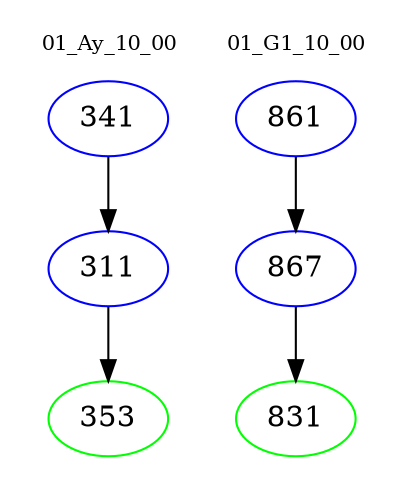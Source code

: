digraph{
subgraph cluster_0 {
color = white
label = "01_Ay_10_00";
fontsize=10;
T0_341 [label="341", color="blue"]
T0_341 -> T0_311 [color="black"]
T0_311 [label="311", color="blue"]
T0_311 -> T0_353 [color="black"]
T0_353 [label="353", color="green"]
}
subgraph cluster_1 {
color = white
label = "01_G1_10_00";
fontsize=10;
T1_861 [label="861", color="blue"]
T1_861 -> T1_867 [color="black"]
T1_867 [label="867", color="blue"]
T1_867 -> T1_831 [color="black"]
T1_831 [label="831", color="green"]
}
}

